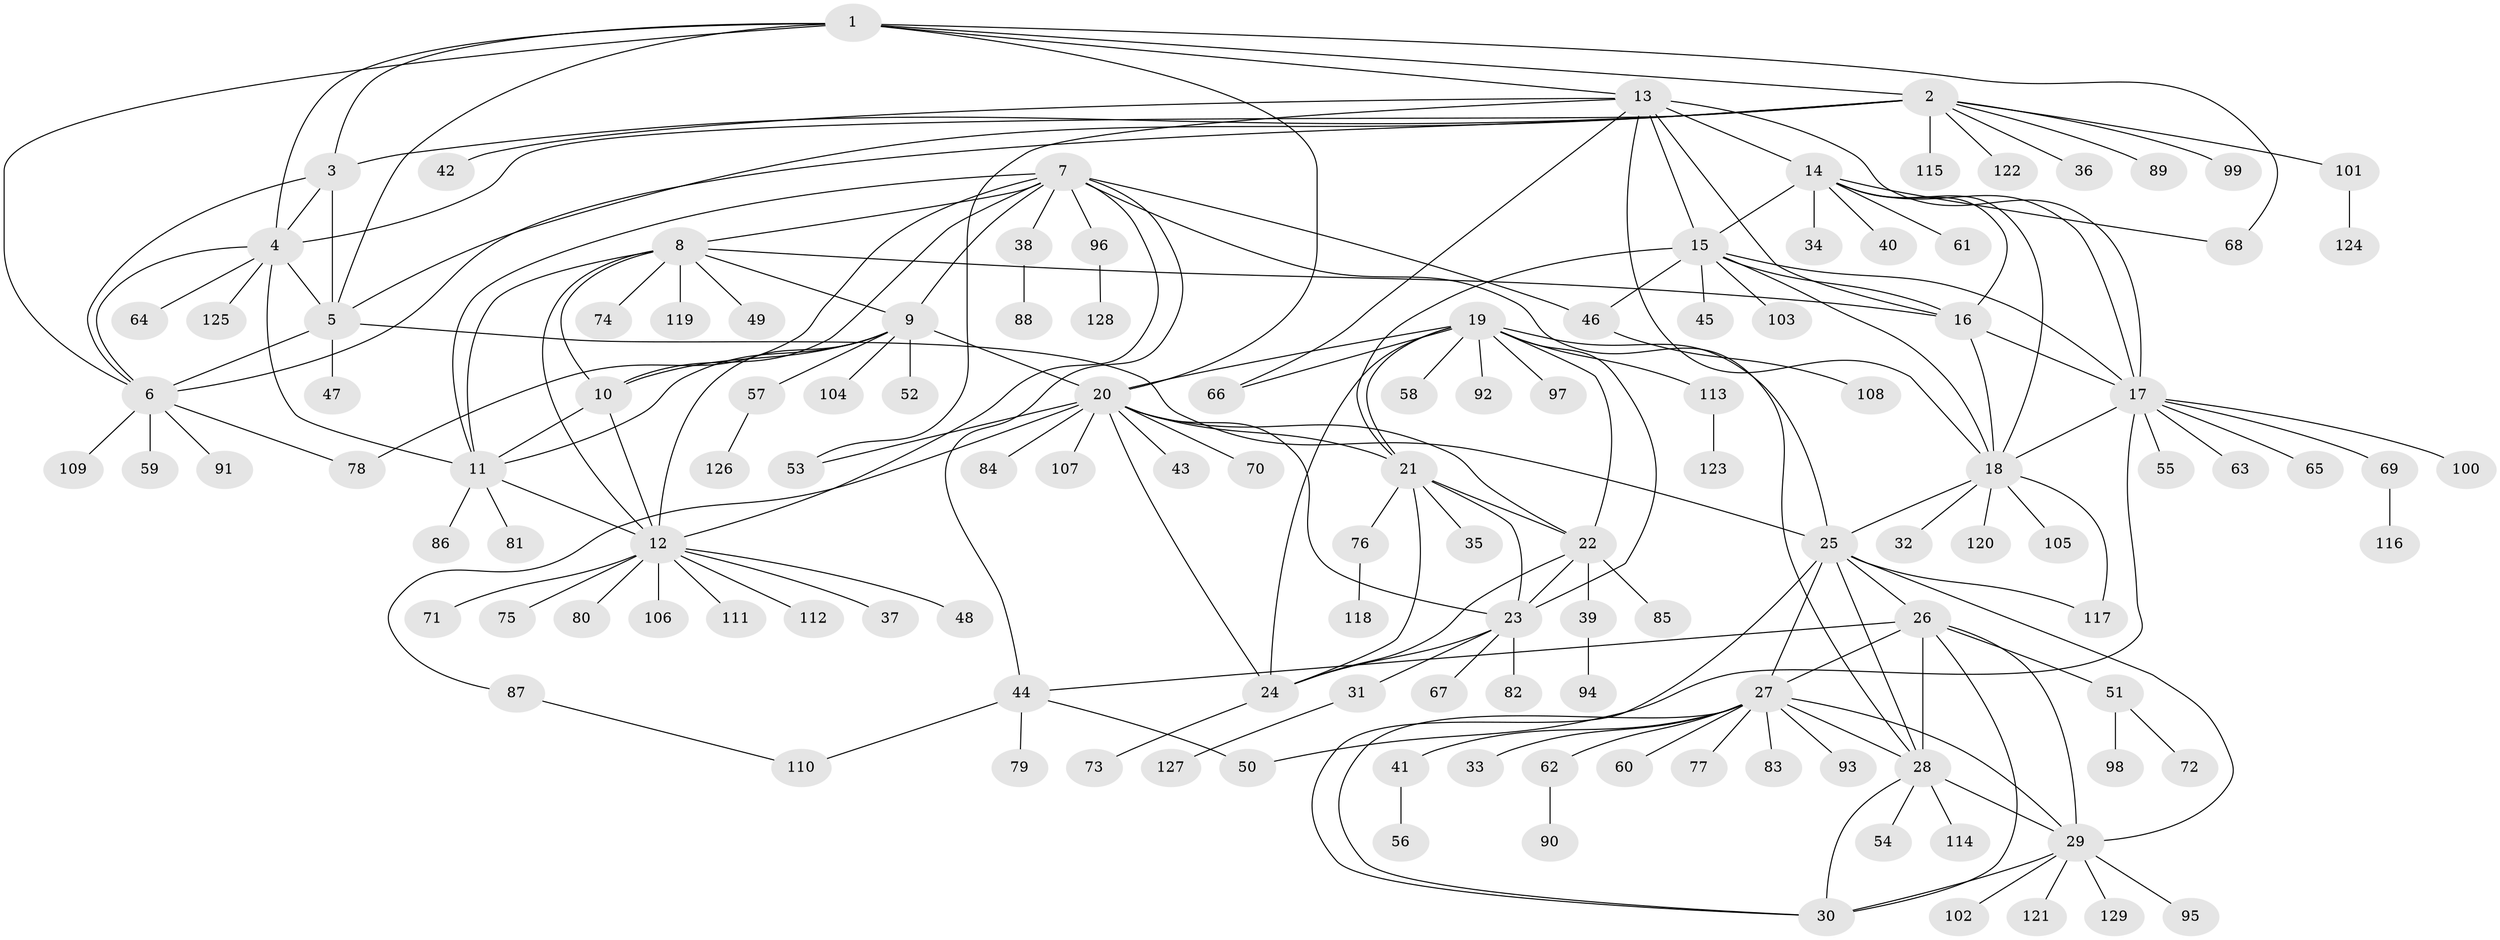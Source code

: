 // Generated by graph-tools (version 1.1) at 2025/55/03/09/25 04:55:03]
// undirected, 129 vertices, 193 edges
graph export_dot {
graph [start="1"]
  node [color=gray90,style=filled];
  1;
  2;
  3;
  4;
  5;
  6;
  7;
  8;
  9;
  10;
  11;
  12;
  13;
  14;
  15;
  16;
  17;
  18;
  19;
  20;
  21;
  22;
  23;
  24;
  25;
  26;
  27;
  28;
  29;
  30;
  31;
  32;
  33;
  34;
  35;
  36;
  37;
  38;
  39;
  40;
  41;
  42;
  43;
  44;
  45;
  46;
  47;
  48;
  49;
  50;
  51;
  52;
  53;
  54;
  55;
  56;
  57;
  58;
  59;
  60;
  61;
  62;
  63;
  64;
  65;
  66;
  67;
  68;
  69;
  70;
  71;
  72;
  73;
  74;
  75;
  76;
  77;
  78;
  79;
  80;
  81;
  82;
  83;
  84;
  85;
  86;
  87;
  88;
  89;
  90;
  91;
  92;
  93;
  94;
  95;
  96;
  97;
  98;
  99;
  100;
  101;
  102;
  103;
  104;
  105;
  106;
  107;
  108;
  109;
  110;
  111;
  112;
  113;
  114;
  115;
  116;
  117;
  118;
  119;
  120;
  121;
  122;
  123;
  124;
  125;
  126;
  127;
  128;
  129;
  1 -- 2;
  1 -- 3;
  1 -- 4;
  1 -- 5;
  1 -- 6;
  1 -- 13;
  1 -- 20;
  1 -- 68;
  2 -- 3;
  2 -- 4;
  2 -- 5;
  2 -- 6;
  2 -- 36;
  2 -- 89;
  2 -- 99;
  2 -- 101;
  2 -- 115;
  2 -- 122;
  3 -- 4;
  3 -- 5;
  3 -- 6;
  4 -- 5;
  4 -- 6;
  4 -- 11;
  4 -- 64;
  4 -- 125;
  5 -- 6;
  5 -- 25;
  5 -- 47;
  6 -- 59;
  6 -- 78;
  6 -- 91;
  6 -- 109;
  7 -- 8;
  7 -- 9;
  7 -- 10;
  7 -- 11;
  7 -- 12;
  7 -- 28;
  7 -- 38;
  7 -- 44;
  7 -- 46;
  7 -- 78;
  7 -- 96;
  8 -- 9;
  8 -- 10;
  8 -- 11;
  8 -- 12;
  8 -- 16;
  8 -- 49;
  8 -- 74;
  8 -- 119;
  9 -- 10;
  9 -- 11;
  9 -- 12;
  9 -- 20;
  9 -- 52;
  9 -- 57;
  9 -- 104;
  10 -- 11;
  10 -- 12;
  11 -- 12;
  11 -- 81;
  11 -- 86;
  12 -- 37;
  12 -- 48;
  12 -- 71;
  12 -- 75;
  12 -- 80;
  12 -- 106;
  12 -- 111;
  12 -- 112;
  13 -- 14;
  13 -- 15;
  13 -- 16;
  13 -- 17;
  13 -- 18;
  13 -- 42;
  13 -- 53;
  13 -- 66;
  14 -- 15;
  14 -- 16;
  14 -- 17;
  14 -- 18;
  14 -- 34;
  14 -- 40;
  14 -- 61;
  14 -- 68;
  15 -- 16;
  15 -- 17;
  15 -- 18;
  15 -- 21;
  15 -- 45;
  15 -- 46;
  15 -- 103;
  16 -- 17;
  16 -- 18;
  17 -- 18;
  17 -- 50;
  17 -- 55;
  17 -- 63;
  17 -- 65;
  17 -- 69;
  17 -- 100;
  18 -- 25;
  18 -- 32;
  18 -- 105;
  18 -- 117;
  18 -- 120;
  19 -- 20;
  19 -- 21;
  19 -- 22;
  19 -- 23;
  19 -- 24;
  19 -- 25;
  19 -- 58;
  19 -- 66;
  19 -- 92;
  19 -- 97;
  19 -- 113;
  20 -- 21;
  20 -- 22;
  20 -- 23;
  20 -- 24;
  20 -- 43;
  20 -- 53;
  20 -- 70;
  20 -- 84;
  20 -- 87;
  20 -- 107;
  21 -- 22;
  21 -- 23;
  21 -- 24;
  21 -- 35;
  21 -- 76;
  22 -- 23;
  22 -- 24;
  22 -- 39;
  22 -- 85;
  23 -- 24;
  23 -- 31;
  23 -- 67;
  23 -- 82;
  24 -- 73;
  25 -- 26;
  25 -- 27;
  25 -- 28;
  25 -- 29;
  25 -- 30;
  25 -- 117;
  26 -- 27;
  26 -- 28;
  26 -- 29;
  26 -- 30;
  26 -- 44;
  26 -- 51;
  27 -- 28;
  27 -- 29;
  27 -- 30;
  27 -- 33;
  27 -- 41;
  27 -- 60;
  27 -- 62;
  27 -- 77;
  27 -- 83;
  27 -- 93;
  28 -- 29;
  28 -- 30;
  28 -- 54;
  28 -- 114;
  29 -- 30;
  29 -- 95;
  29 -- 102;
  29 -- 121;
  29 -- 129;
  31 -- 127;
  38 -- 88;
  39 -- 94;
  41 -- 56;
  44 -- 50;
  44 -- 79;
  44 -- 110;
  46 -- 108;
  51 -- 72;
  51 -- 98;
  57 -- 126;
  62 -- 90;
  69 -- 116;
  76 -- 118;
  87 -- 110;
  96 -- 128;
  101 -- 124;
  113 -- 123;
}
